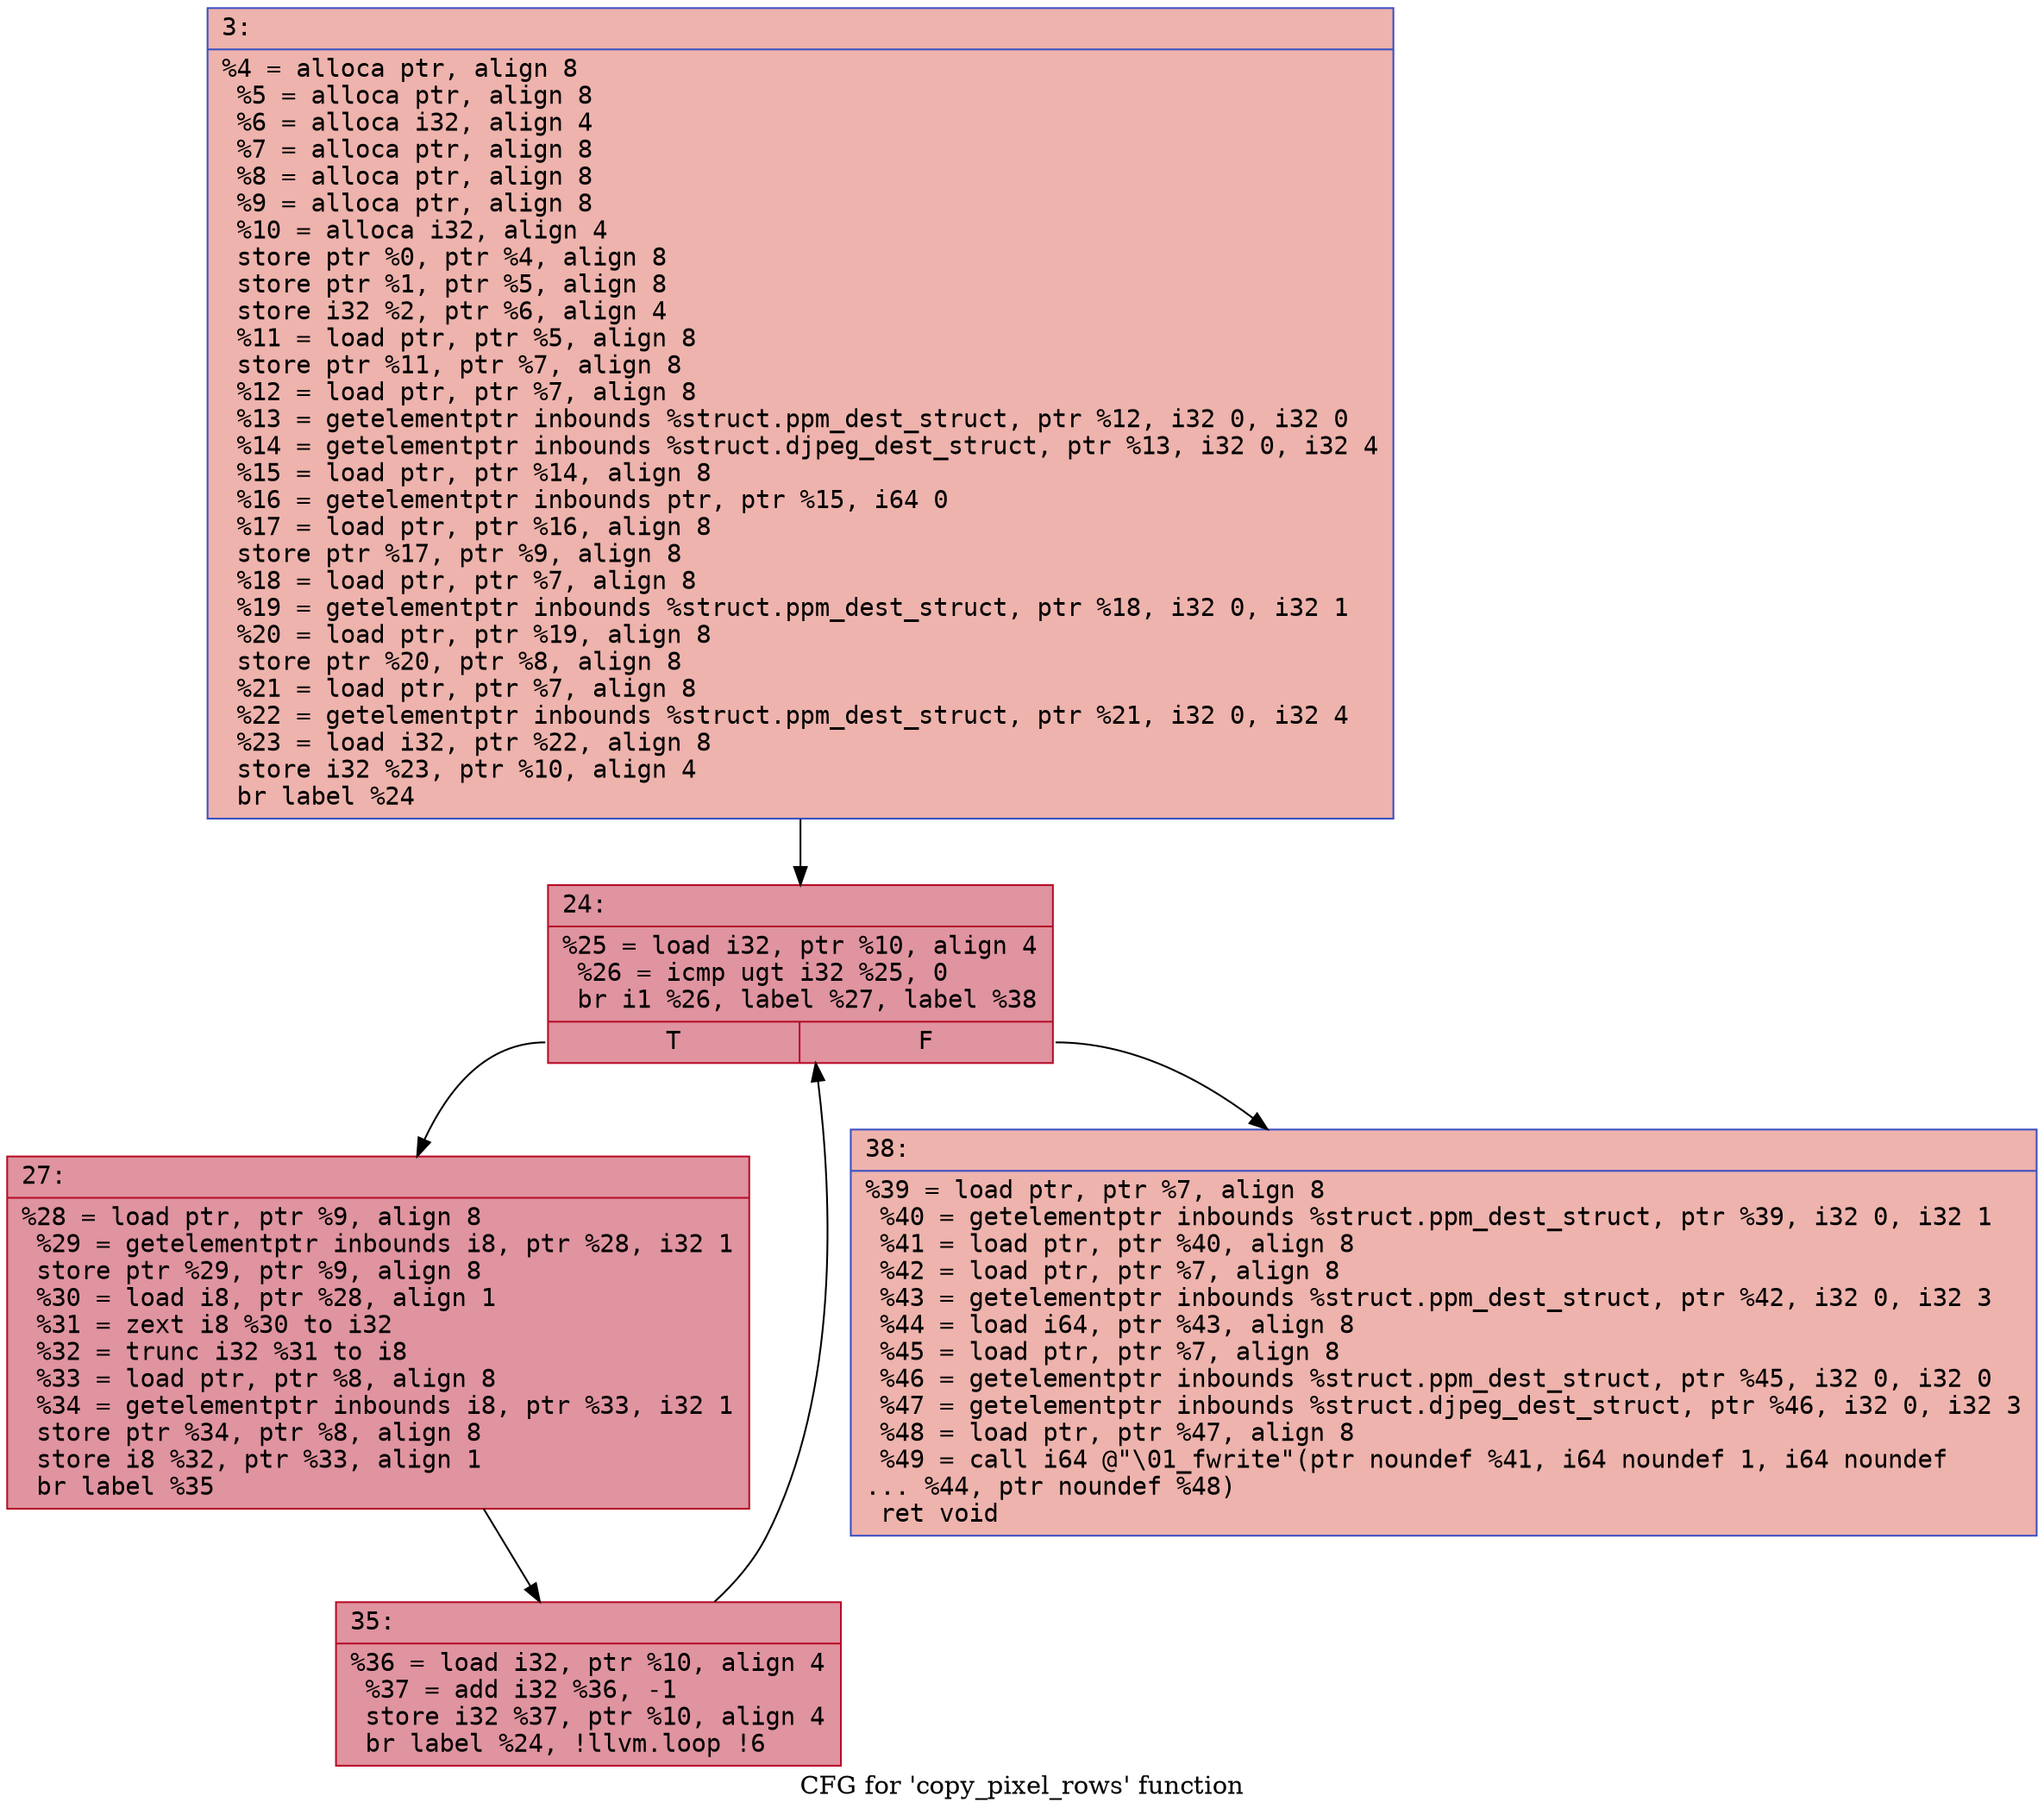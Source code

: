 digraph "CFG for 'copy_pixel_rows' function" {
	label="CFG for 'copy_pixel_rows' function";

	Node0x600000df25d0 [shape=record,color="#3d50c3ff", style=filled, fillcolor="#d6524470" fontname="Courier",label="{3:\l|  %4 = alloca ptr, align 8\l  %5 = alloca ptr, align 8\l  %6 = alloca i32, align 4\l  %7 = alloca ptr, align 8\l  %8 = alloca ptr, align 8\l  %9 = alloca ptr, align 8\l  %10 = alloca i32, align 4\l  store ptr %0, ptr %4, align 8\l  store ptr %1, ptr %5, align 8\l  store i32 %2, ptr %6, align 4\l  %11 = load ptr, ptr %5, align 8\l  store ptr %11, ptr %7, align 8\l  %12 = load ptr, ptr %7, align 8\l  %13 = getelementptr inbounds %struct.ppm_dest_struct, ptr %12, i32 0, i32 0\l  %14 = getelementptr inbounds %struct.djpeg_dest_struct, ptr %13, i32 0, i32 4\l  %15 = load ptr, ptr %14, align 8\l  %16 = getelementptr inbounds ptr, ptr %15, i64 0\l  %17 = load ptr, ptr %16, align 8\l  store ptr %17, ptr %9, align 8\l  %18 = load ptr, ptr %7, align 8\l  %19 = getelementptr inbounds %struct.ppm_dest_struct, ptr %18, i32 0, i32 1\l  %20 = load ptr, ptr %19, align 8\l  store ptr %20, ptr %8, align 8\l  %21 = load ptr, ptr %7, align 8\l  %22 = getelementptr inbounds %struct.ppm_dest_struct, ptr %21, i32 0, i32 4\l  %23 = load i32, ptr %22, align 8\l  store i32 %23, ptr %10, align 4\l  br label %24\l}"];
	Node0x600000df25d0 -> Node0x600000df2620[tooltip="3 -> 24\nProbability 100.00%" ];
	Node0x600000df2620 [shape=record,color="#b70d28ff", style=filled, fillcolor="#b70d2870" fontname="Courier",label="{24:\l|  %25 = load i32, ptr %10, align 4\l  %26 = icmp ugt i32 %25, 0\l  br i1 %26, label %27, label %38\l|{<s0>T|<s1>F}}"];
	Node0x600000df2620:s0 -> Node0x600000df2670[tooltip="24 -> 27\nProbability 96.88%" ];
	Node0x600000df2620:s1 -> Node0x600000df2710[tooltip="24 -> 38\nProbability 3.12%" ];
	Node0x600000df2670 [shape=record,color="#b70d28ff", style=filled, fillcolor="#b70d2870" fontname="Courier",label="{27:\l|  %28 = load ptr, ptr %9, align 8\l  %29 = getelementptr inbounds i8, ptr %28, i32 1\l  store ptr %29, ptr %9, align 8\l  %30 = load i8, ptr %28, align 1\l  %31 = zext i8 %30 to i32\l  %32 = trunc i32 %31 to i8\l  %33 = load ptr, ptr %8, align 8\l  %34 = getelementptr inbounds i8, ptr %33, i32 1\l  store ptr %34, ptr %8, align 8\l  store i8 %32, ptr %33, align 1\l  br label %35\l}"];
	Node0x600000df2670 -> Node0x600000df26c0[tooltip="27 -> 35\nProbability 100.00%" ];
	Node0x600000df26c0 [shape=record,color="#b70d28ff", style=filled, fillcolor="#b70d2870" fontname="Courier",label="{35:\l|  %36 = load i32, ptr %10, align 4\l  %37 = add i32 %36, -1\l  store i32 %37, ptr %10, align 4\l  br label %24, !llvm.loop !6\l}"];
	Node0x600000df26c0 -> Node0x600000df2620[tooltip="35 -> 24\nProbability 100.00%" ];
	Node0x600000df2710 [shape=record,color="#3d50c3ff", style=filled, fillcolor="#d6524470" fontname="Courier",label="{38:\l|  %39 = load ptr, ptr %7, align 8\l  %40 = getelementptr inbounds %struct.ppm_dest_struct, ptr %39, i32 0, i32 1\l  %41 = load ptr, ptr %40, align 8\l  %42 = load ptr, ptr %7, align 8\l  %43 = getelementptr inbounds %struct.ppm_dest_struct, ptr %42, i32 0, i32 3\l  %44 = load i64, ptr %43, align 8\l  %45 = load ptr, ptr %7, align 8\l  %46 = getelementptr inbounds %struct.ppm_dest_struct, ptr %45, i32 0, i32 0\l  %47 = getelementptr inbounds %struct.djpeg_dest_struct, ptr %46, i32 0, i32 3\l  %48 = load ptr, ptr %47, align 8\l  %49 = call i64 @\"\\01_fwrite\"(ptr noundef %41, i64 noundef 1, i64 noundef\l... %44, ptr noundef %48)\l  ret void\l}"];
}
